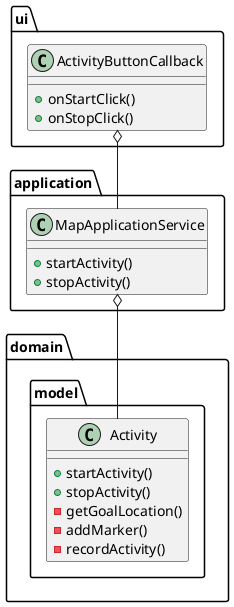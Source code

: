 @startuml

package application {

  class MapApplicationService {
    + startActivity()
    + stopActivity()
  }

}

package ui {

  class ActivityButtonCallback {
    + onStartClick()
    + onStopClick()
  }

}

package domain {
  package model {

    class Activity {
      + startActivity()
      + stopActivity()
      - getGoalLocation()
      - addMarker()
      - recordActivity()
    }

  }
}

ActivityButtonCallback o-- MapApplicationService
MapApplicationService o-- Activity

@enduml